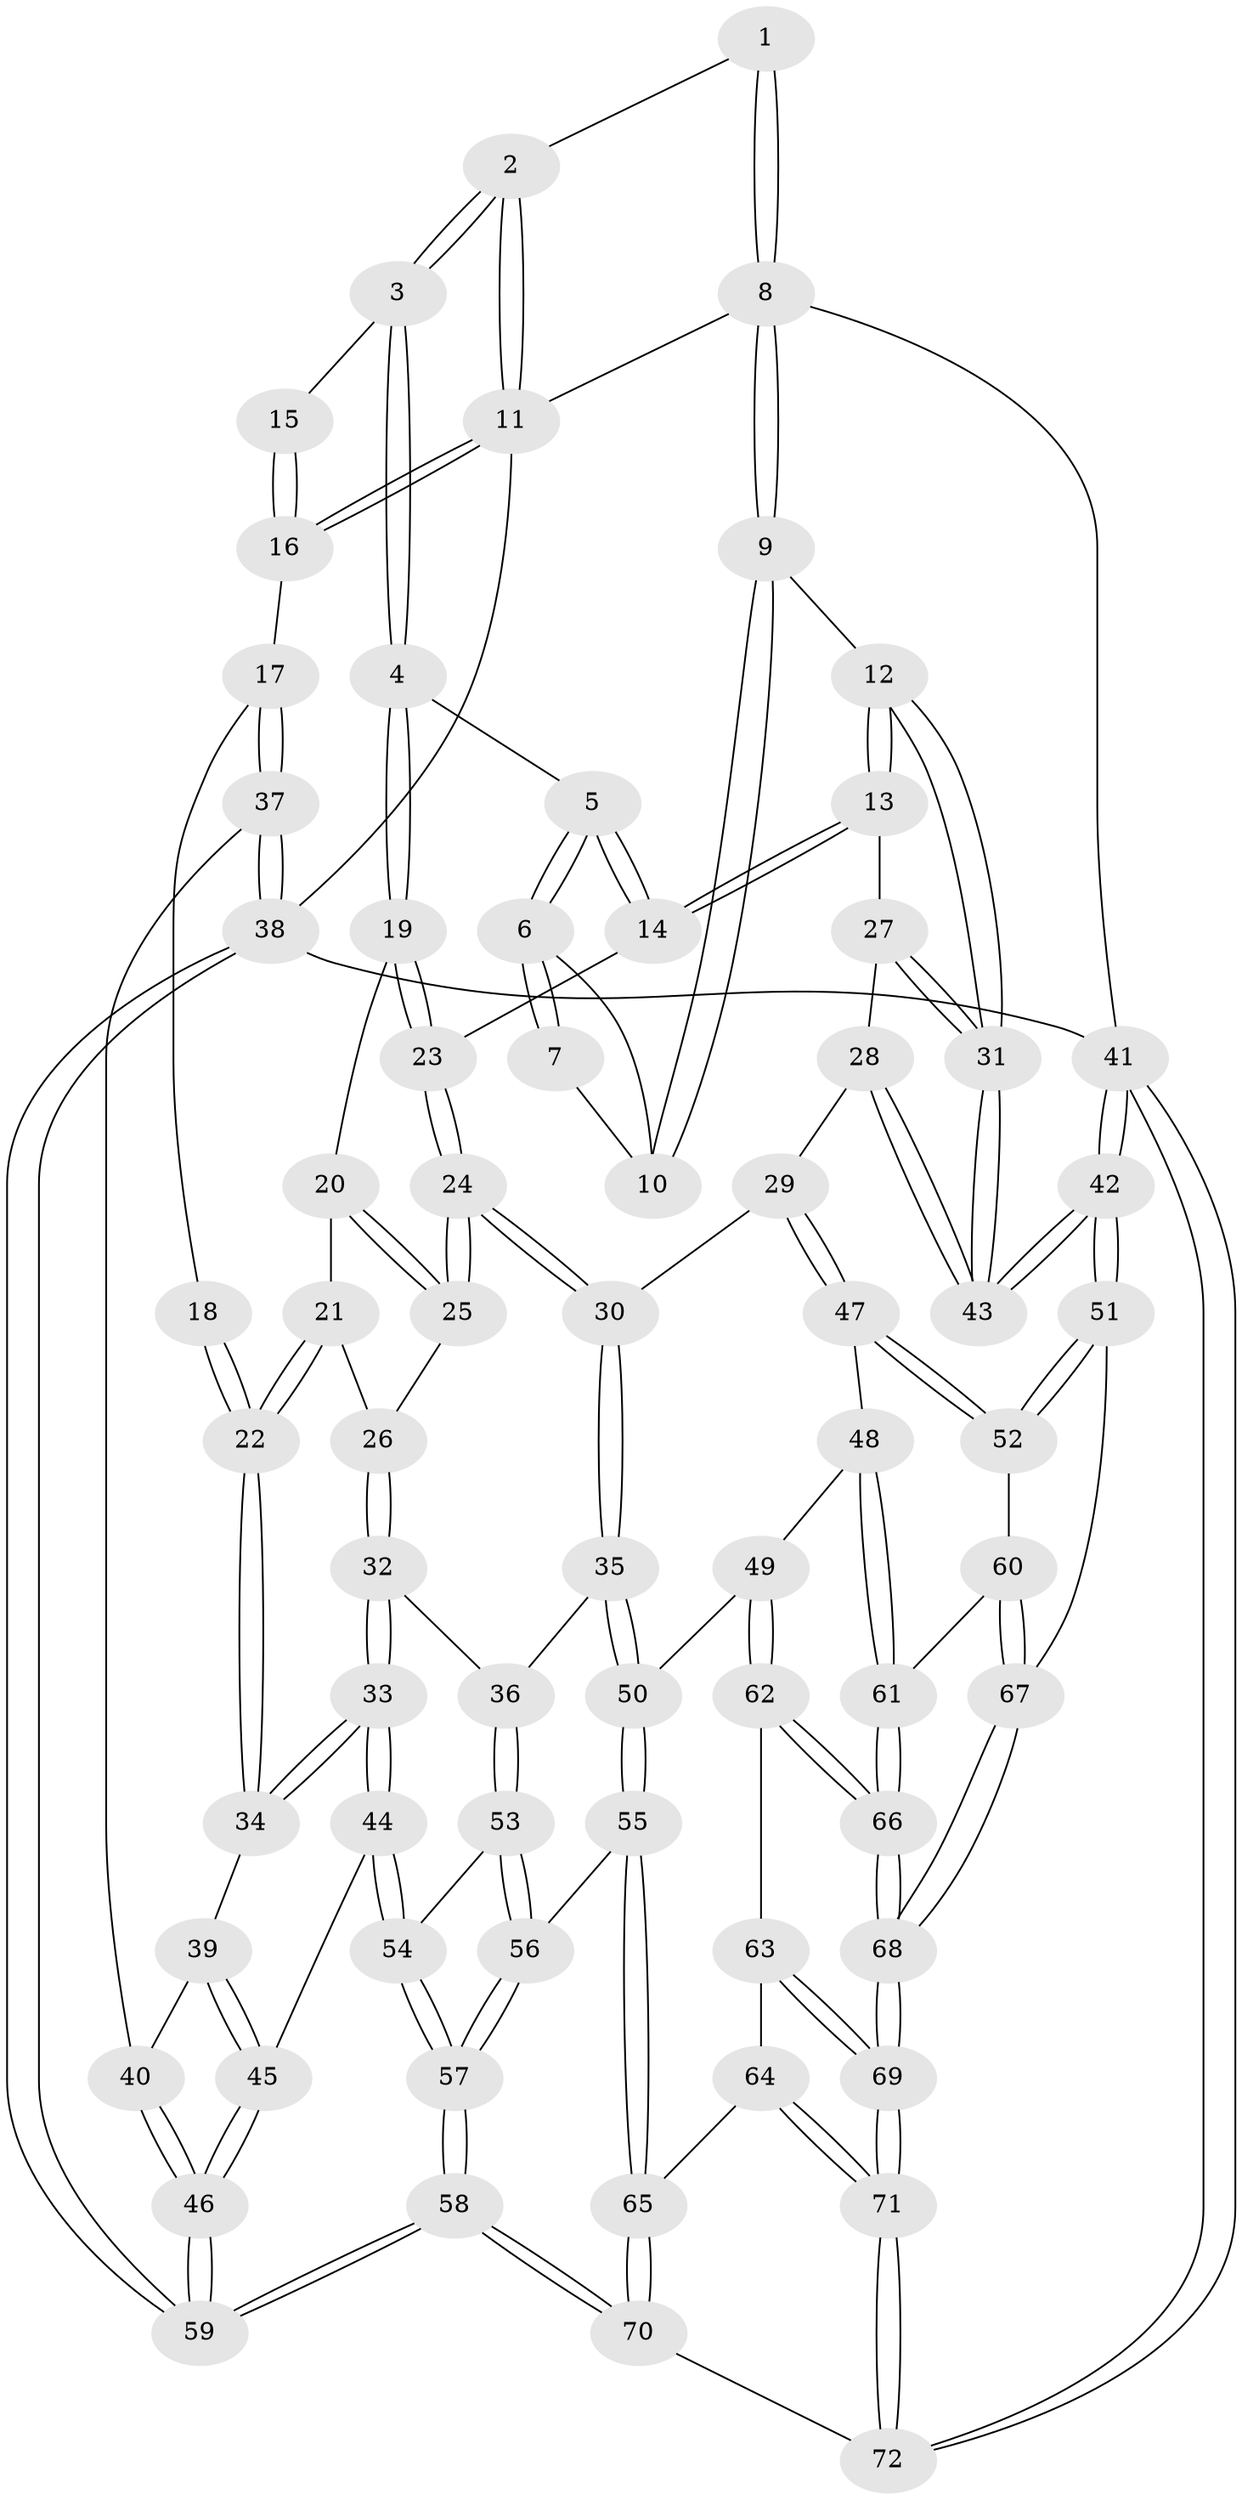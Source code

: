 // Generated by graph-tools (version 1.1) at 2025/16/03/09/25 04:16:53]
// undirected, 72 vertices, 177 edges
graph export_dot {
graph [start="1"]
  node [color=gray90,style=filled];
  1 [pos="+0.8159898484902774+0"];
  2 [pos="+0.3502306703472581+0"];
  3 [pos="+0.3883200663490786+0.08979385302217872"];
  4 [pos="+0.3962136425635397+0.10225570015040475"];
  5 [pos="+0.7970441062802683+0.18034163461184105"];
  6 [pos="+0.7986496490616573+0.17864746964483127"];
  7 [pos="+0.8159001060109266+0"];
  8 [pos="+1+0"];
  9 [pos="+1+0.14566984962400228"];
  10 [pos="+0.9672796001831254+0.1590621915447151"];
  11 [pos="+0+0"];
  12 [pos="+1+0.30422029305486625"];
  13 [pos="+0.7972799274439242+0.3870335687116413"];
  14 [pos="+0.7931633490006638+0.3805100141834805"];
  15 [pos="+0.215558294870435+0.22397394387760375"];
  16 [pos="+0+0.2818712102556211"];
  17 [pos="+0+0.3373944786112853"];
  18 [pos="+0.15612196458429187+0.3256905950913084"];
  19 [pos="+0.4111012671598235+0.1854680182145746"];
  20 [pos="+0.3793567553923652+0.3005868044747538"];
  21 [pos="+0.2903054989107762+0.42896976593649505"];
  22 [pos="+0.1940571939086827+0.49983010350947615"];
  23 [pos="+0.5907497246850288+0.363861458536788"];
  24 [pos="+0.5410245002008683+0.5264492585483759"];
  25 [pos="+0.46735162290824594+0.49828446807785054"];
  26 [pos="+0.40374067966961313+0.5275778436005"];
  27 [pos="+0.7985204070601907+0.4045838276791917"];
  28 [pos="+0.7861314077571094+0.48763809870249925"];
  29 [pos="+0.7678392193498975+0.5589613146441235"];
  30 [pos="+0.5493721641884542+0.5418715841053419"];
  31 [pos="+1+0.587428126330414"];
  32 [pos="+0.36233211567325213+0.6097367777497184"];
  33 [pos="+0.2890257867633587+0.6296622350320911"];
  34 [pos="+0.19079782612046298+0.5047533294063083"];
  35 [pos="+0.5204685894143203+0.6349227241884983"];
  36 [pos="+0.4710556360071296+0.6546311761769329"];
  37 [pos="+0+0.5210740295764442"];
  38 [pos="+0+1"];
  39 [pos="+0.0641443572151695+0.5319894854943321"];
  40 [pos="+0.05066504978673494+0.5331511823645451"];
  41 [pos="+1+1"];
  42 [pos="+1+0.7412343128695484"];
  43 [pos="+1+0.5952203445552148"];
  44 [pos="+0.28569223951089795+0.6533380224280736"];
  45 [pos="+0.18170928936425113+0.7108141498583688"];
  46 [pos="+0.13826541792447797+0.7695377090349094"];
  47 [pos="+0.7754377043378773+0.5858828331066068"];
  48 [pos="+0.7241348874087439+0.664815960152124"];
  49 [pos="+0.6763048351648747+0.7099155272187242"];
  50 [pos="+0.5930268145391846+0.7145910011614814"];
  51 [pos="+1+0.7418970285947059"];
  52 [pos="+0.9098986969809638+0.6731092069389146"];
  53 [pos="+0.4314781185256929+0.7558479771203596"];
  54 [pos="+0.3145493142953695+0.7460162140161742"];
  55 [pos="+0.5329661921464623+0.8394040659005244"];
  56 [pos="+0.46167630131281934+0.804261618539204"];
  57 [pos="+0.20279242883101176+1"];
  58 [pos="+0.02407616631379584+1"];
  59 [pos="+0+1"];
  60 [pos="+0.8024342203622084+0.8008274881564017"];
  61 [pos="+0.8016586289924632+0.801129044760906"];
  62 [pos="+0.7073558057638673+0.8476367483252005"];
  63 [pos="+0.6181249077532106+0.8694103923349612"];
  64 [pos="+0.5511088859022959+0.8706558530186591"];
  65 [pos="+0.5456057933826515+0.8691101286829039"];
  66 [pos="+0.7414038180541154+0.8669255066125532"];
  67 [pos="+0.941594472973552+0.8598346403377053"];
  68 [pos="+0.8009804587490472+0.9933624148512449"];
  69 [pos="+0.7747494688554803+1"];
  70 [pos="+0.3120751155342251+1"];
  71 [pos="+0.773687891958896+1"];
  72 [pos="+0.7747762335108108+1"];
  1 -- 2;
  1 -- 8;
  1 -- 8;
  2 -- 3;
  2 -- 3;
  2 -- 11;
  2 -- 11;
  3 -- 4;
  3 -- 4;
  3 -- 15;
  4 -- 5;
  4 -- 19;
  4 -- 19;
  5 -- 6;
  5 -- 6;
  5 -- 14;
  5 -- 14;
  6 -- 7;
  6 -- 7;
  6 -- 10;
  7 -- 10;
  8 -- 9;
  8 -- 9;
  8 -- 11;
  8 -- 41;
  9 -- 10;
  9 -- 10;
  9 -- 12;
  11 -- 16;
  11 -- 16;
  11 -- 38;
  12 -- 13;
  12 -- 13;
  12 -- 31;
  12 -- 31;
  13 -- 14;
  13 -- 14;
  13 -- 27;
  14 -- 23;
  15 -- 16;
  15 -- 16;
  16 -- 17;
  17 -- 18;
  17 -- 37;
  17 -- 37;
  18 -- 22;
  18 -- 22;
  19 -- 20;
  19 -- 23;
  19 -- 23;
  20 -- 21;
  20 -- 25;
  20 -- 25;
  21 -- 22;
  21 -- 22;
  21 -- 26;
  22 -- 34;
  22 -- 34;
  23 -- 24;
  23 -- 24;
  24 -- 25;
  24 -- 25;
  24 -- 30;
  24 -- 30;
  25 -- 26;
  26 -- 32;
  26 -- 32;
  27 -- 28;
  27 -- 31;
  27 -- 31;
  28 -- 29;
  28 -- 43;
  28 -- 43;
  29 -- 30;
  29 -- 47;
  29 -- 47;
  30 -- 35;
  30 -- 35;
  31 -- 43;
  31 -- 43;
  32 -- 33;
  32 -- 33;
  32 -- 36;
  33 -- 34;
  33 -- 34;
  33 -- 44;
  33 -- 44;
  34 -- 39;
  35 -- 36;
  35 -- 50;
  35 -- 50;
  36 -- 53;
  36 -- 53;
  37 -- 38;
  37 -- 38;
  37 -- 40;
  38 -- 59;
  38 -- 59;
  38 -- 41;
  39 -- 40;
  39 -- 45;
  39 -- 45;
  40 -- 46;
  40 -- 46;
  41 -- 42;
  41 -- 42;
  41 -- 72;
  41 -- 72;
  42 -- 43;
  42 -- 43;
  42 -- 51;
  42 -- 51;
  44 -- 45;
  44 -- 54;
  44 -- 54;
  45 -- 46;
  45 -- 46;
  46 -- 59;
  46 -- 59;
  47 -- 48;
  47 -- 52;
  47 -- 52;
  48 -- 49;
  48 -- 61;
  48 -- 61;
  49 -- 50;
  49 -- 62;
  49 -- 62;
  50 -- 55;
  50 -- 55;
  51 -- 52;
  51 -- 52;
  51 -- 67;
  52 -- 60;
  53 -- 54;
  53 -- 56;
  53 -- 56;
  54 -- 57;
  54 -- 57;
  55 -- 56;
  55 -- 65;
  55 -- 65;
  56 -- 57;
  56 -- 57;
  57 -- 58;
  57 -- 58;
  58 -- 59;
  58 -- 59;
  58 -- 70;
  58 -- 70;
  60 -- 61;
  60 -- 67;
  60 -- 67;
  61 -- 66;
  61 -- 66;
  62 -- 63;
  62 -- 66;
  62 -- 66;
  63 -- 64;
  63 -- 69;
  63 -- 69;
  64 -- 65;
  64 -- 71;
  64 -- 71;
  65 -- 70;
  65 -- 70;
  66 -- 68;
  66 -- 68;
  67 -- 68;
  67 -- 68;
  68 -- 69;
  68 -- 69;
  69 -- 71;
  69 -- 71;
  70 -- 72;
  71 -- 72;
  71 -- 72;
}
